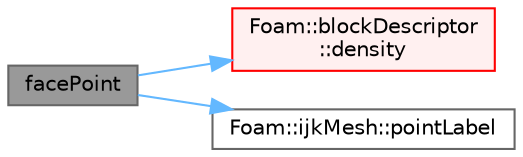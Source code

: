 digraph "facePoint"
{
 // LATEX_PDF_SIZE
  bgcolor="transparent";
  edge [fontname=Helvetica,fontsize=10,labelfontname=Helvetica,labelfontsize=10];
  node [fontname=Helvetica,fontsize=10,shape=box,height=0.2,width=0.4];
  rankdir="LR";
  Node1 [id="Node000001",label="facePoint",height=0.2,width=0.4,color="gray40", fillcolor="grey60", style="filled", fontcolor="black",tooltip=" "];
  Node1 -> Node2 [id="edge1_Node000001_Node000002",color="steelblue1",style="solid",tooltip=" "];
  Node2 [id="Node000002",label="Foam::blockDescriptor\l::density",height=0.2,width=0.4,color="red", fillcolor="#FFF0F0", style="filled",URL="$classFoam_1_1blockDescriptor.html#ae06382974790cc4689036295da039cee",tooltip=" "];
  Node1 -> Node4 [id="edge2_Node000001_Node000004",color="steelblue1",style="solid",tooltip=" "];
  Node4 [id="Node000004",label="Foam::ijkMesh::pointLabel",height=0.2,width=0.4,color="grey40", fillcolor="white", style="filled",URL="$classFoam_1_1ijkMesh.html#aa658ad52c6b5770846b11270244ac2d2",tooltip=" "];
}
